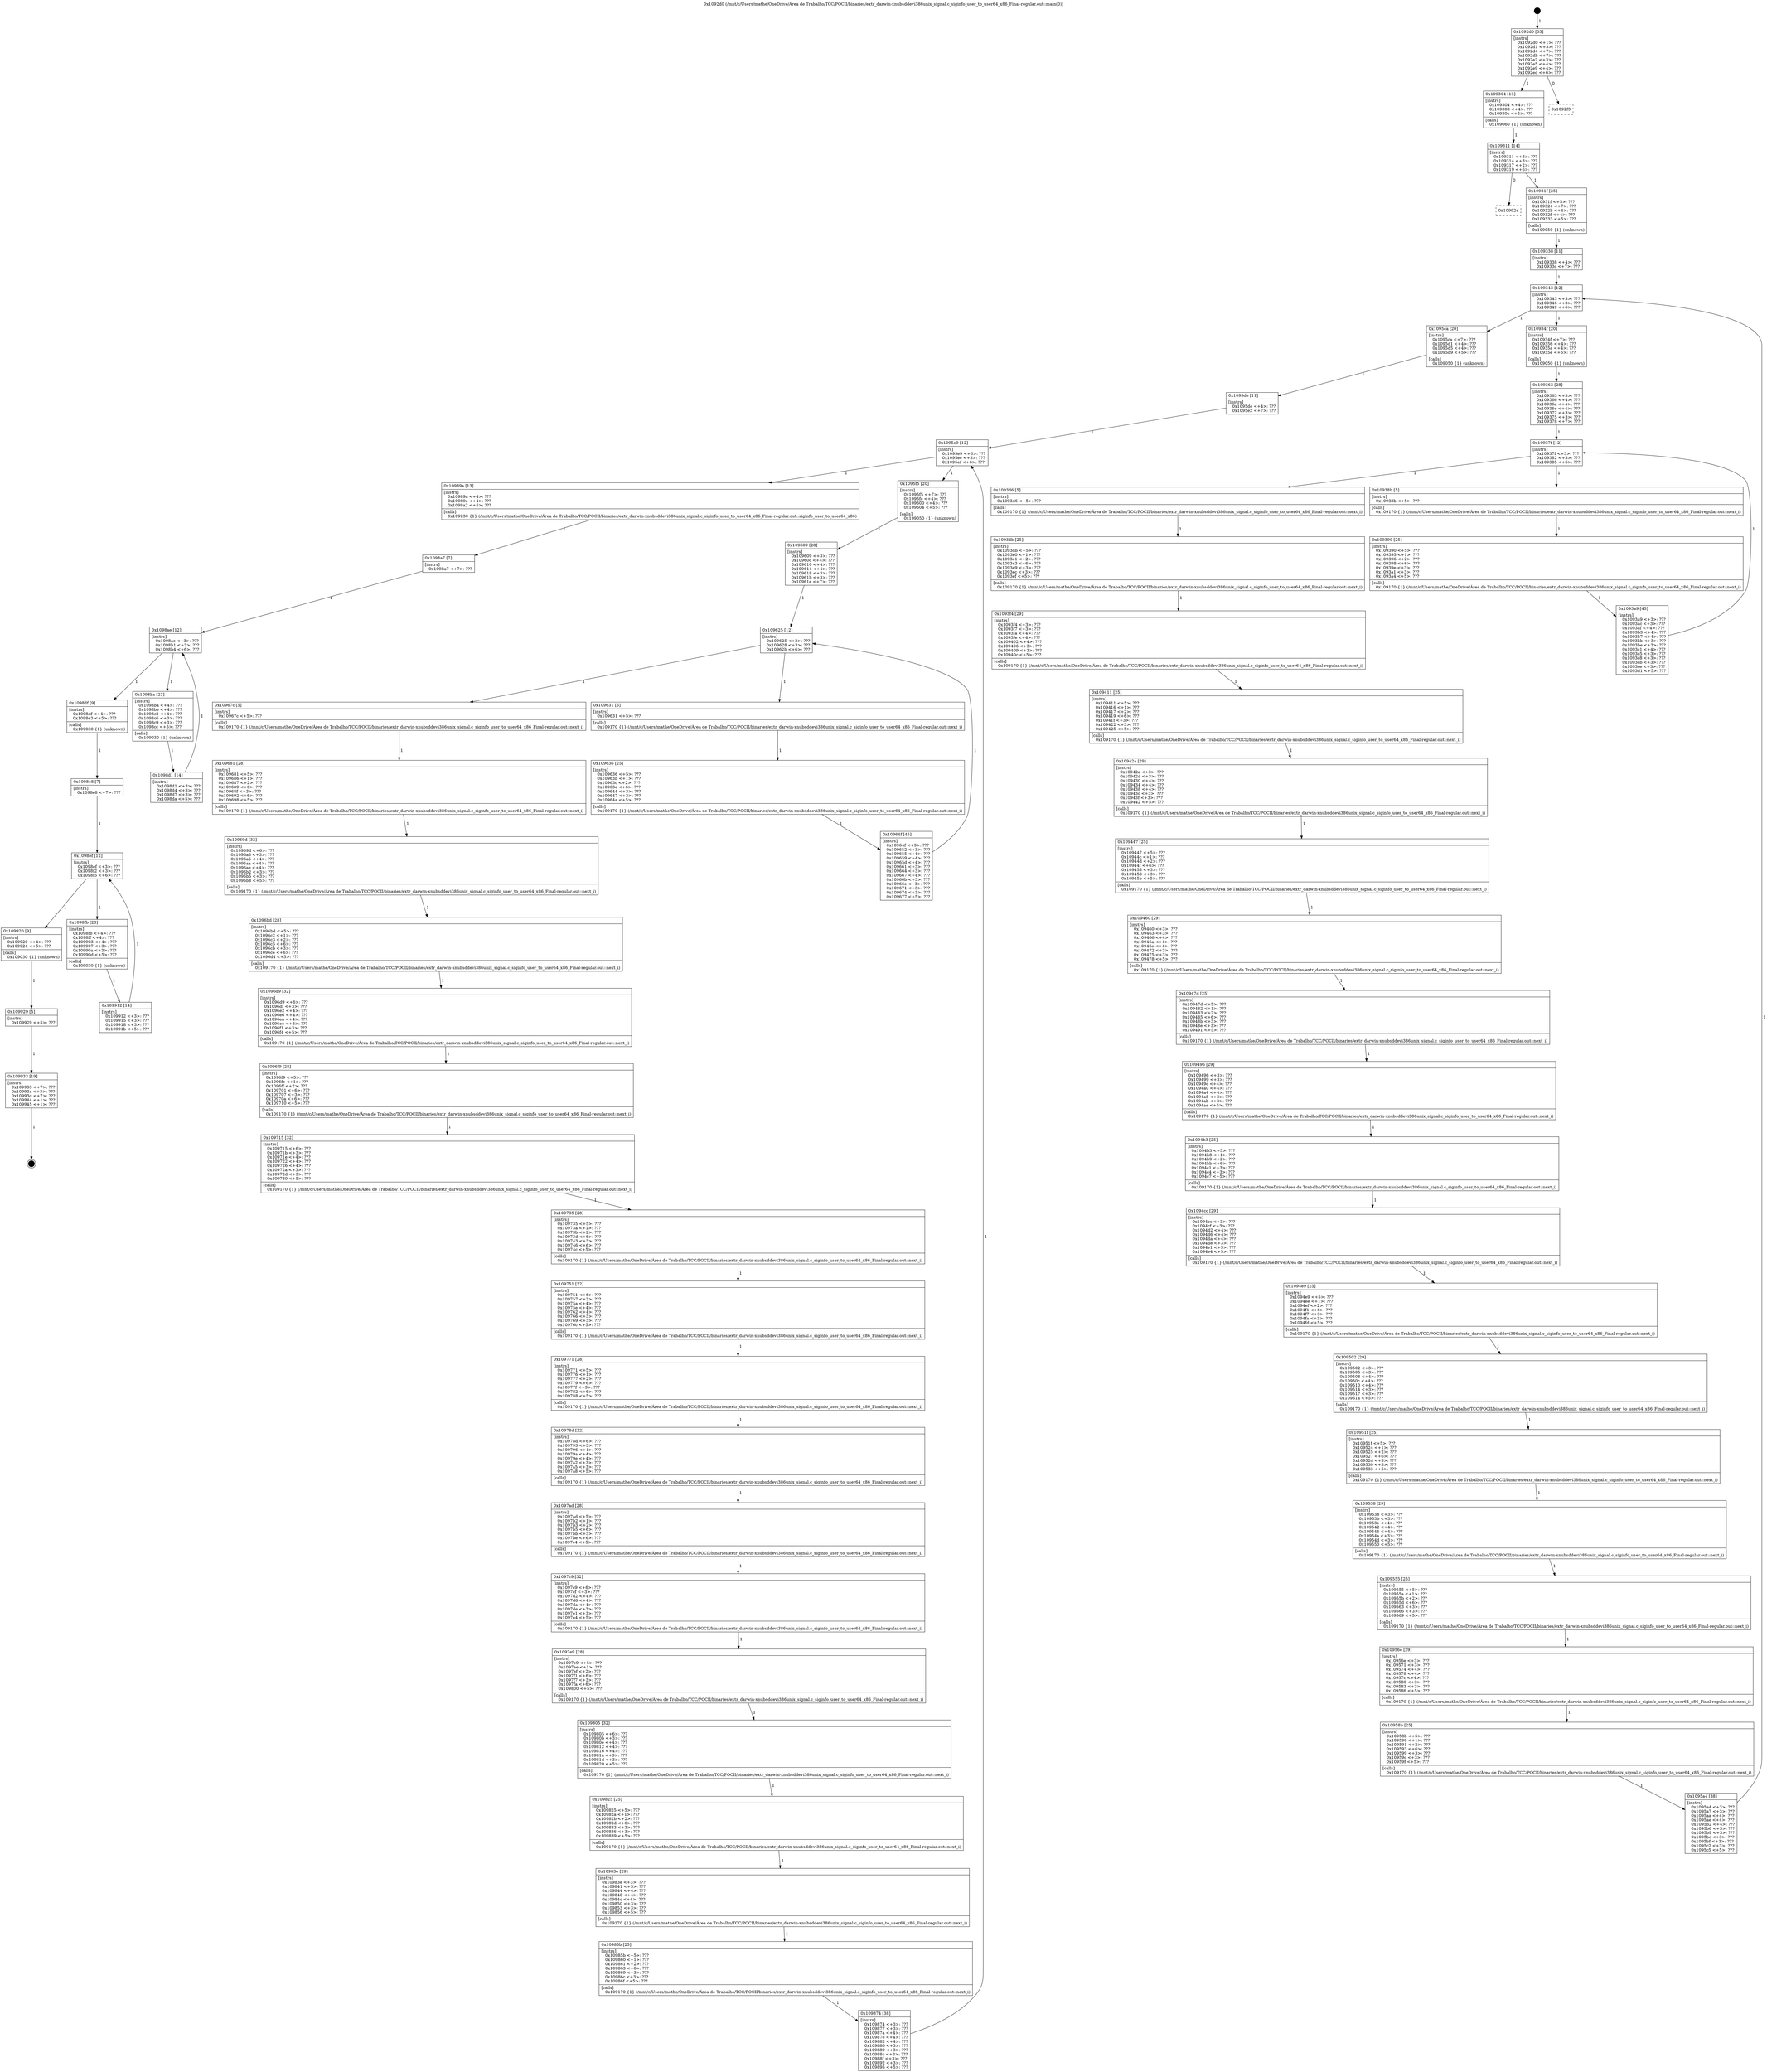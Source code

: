 digraph "0x1092d0" {
  label = "0x1092d0 (/mnt/c/Users/mathe/OneDrive/Área de Trabalho/TCC/POCII/binaries/extr_darwin-xnubsddevi386unix_signal.c_siginfo_user_to_user64_x86_Final-regular.out::main(0))"
  labelloc = "t"
  node[shape=record]

  Entry [label="",width=0.3,height=0.3,shape=circle,fillcolor=black,style=filled]
  "0x1092d0" [label="{
     0x1092d0 [35]\l
     | [instrs]\l
     &nbsp;&nbsp;0x1092d0 \<+1\>: ???\l
     &nbsp;&nbsp;0x1092d1 \<+3\>: ???\l
     &nbsp;&nbsp;0x1092d4 \<+7\>: ???\l
     &nbsp;&nbsp;0x1092db \<+7\>: ???\l
     &nbsp;&nbsp;0x1092e2 \<+3\>: ???\l
     &nbsp;&nbsp;0x1092e5 \<+4\>: ???\l
     &nbsp;&nbsp;0x1092e9 \<+4\>: ???\l
     &nbsp;&nbsp;0x1092ed \<+6\>: ???\l
  }"]
  "0x109304" [label="{
     0x109304 [13]\l
     | [instrs]\l
     &nbsp;&nbsp;0x109304 \<+4\>: ???\l
     &nbsp;&nbsp;0x109308 \<+4\>: ???\l
     &nbsp;&nbsp;0x10930c \<+5\>: ???\l
     | [calls]\l
     &nbsp;&nbsp;0x109060 \{1\} (unknown)\l
  }"]
  "0x1092f3" [label="{
     0x1092f3\l
  }", style=dashed]
  "0x109311" [label="{
     0x109311 [14]\l
     | [instrs]\l
     &nbsp;&nbsp;0x109311 \<+3\>: ???\l
     &nbsp;&nbsp;0x109314 \<+3\>: ???\l
     &nbsp;&nbsp;0x109317 \<+2\>: ???\l
     &nbsp;&nbsp;0x109319 \<+6\>: ???\l
  }"]
  "0x10992e" [label="{
     0x10992e\l
  }", style=dashed]
  "0x10931f" [label="{
     0x10931f [25]\l
     | [instrs]\l
     &nbsp;&nbsp;0x10931f \<+5\>: ???\l
     &nbsp;&nbsp;0x109324 \<+7\>: ???\l
     &nbsp;&nbsp;0x10932b \<+4\>: ???\l
     &nbsp;&nbsp;0x10932f \<+4\>: ???\l
     &nbsp;&nbsp;0x109333 \<+5\>: ???\l
     | [calls]\l
     &nbsp;&nbsp;0x109050 \{1\} (unknown)\l
  }"]
  Exit [label="",width=0.3,height=0.3,shape=circle,fillcolor=black,style=filled,peripheries=2]
  "0x109343" [label="{
     0x109343 [12]\l
     | [instrs]\l
     &nbsp;&nbsp;0x109343 \<+3\>: ???\l
     &nbsp;&nbsp;0x109346 \<+3\>: ???\l
     &nbsp;&nbsp;0x109349 \<+6\>: ???\l
  }"]
  "0x1095ca" [label="{
     0x1095ca [20]\l
     | [instrs]\l
     &nbsp;&nbsp;0x1095ca \<+7\>: ???\l
     &nbsp;&nbsp;0x1095d1 \<+4\>: ???\l
     &nbsp;&nbsp;0x1095d5 \<+4\>: ???\l
     &nbsp;&nbsp;0x1095d9 \<+5\>: ???\l
     | [calls]\l
     &nbsp;&nbsp;0x109050 \{1\} (unknown)\l
  }"]
  "0x10934f" [label="{
     0x10934f [20]\l
     | [instrs]\l
     &nbsp;&nbsp;0x10934f \<+7\>: ???\l
     &nbsp;&nbsp;0x109356 \<+4\>: ???\l
     &nbsp;&nbsp;0x10935a \<+4\>: ???\l
     &nbsp;&nbsp;0x10935e \<+5\>: ???\l
     | [calls]\l
     &nbsp;&nbsp;0x109050 \{1\} (unknown)\l
  }"]
  "0x10937f" [label="{
     0x10937f [12]\l
     | [instrs]\l
     &nbsp;&nbsp;0x10937f \<+3\>: ???\l
     &nbsp;&nbsp;0x109382 \<+3\>: ???\l
     &nbsp;&nbsp;0x109385 \<+6\>: ???\l
  }"]
  "0x1093d6" [label="{
     0x1093d6 [5]\l
     | [instrs]\l
     &nbsp;&nbsp;0x1093d6 \<+5\>: ???\l
     | [calls]\l
     &nbsp;&nbsp;0x109170 \{1\} (/mnt/c/Users/mathe/OneDrive/Área de Trabalho/TCC/POCII/binaries/extr_darwin-xnubsddevi386unix_signal.c_siginfo_user_to_user64_x86_Final-regular.out::next_i)\l
  }"]
  "0x10938b" [label="{
     0x10938b [5]\l
     | [instrs]\l
     &nbsp;&nbsp;0x10938b \<+5\>: ???\l
     | [calls]\l
     &nbsp;&nbsp;0x109170 \{1\} (/mnt/c/Users/mathe/OneDrive/Área de Trabalho/TCC/POCII/binaries/extr_darwin-xnubsddevi386unix_signal.c_siginfo_user_to_user64_x86_Final-regular.out::next_i)\l
  }"]
  "0x109390" [label="{
     0x109390 [25]\l
     | [instrs]\l
     &nbsp;&nbsp;0x109390 \<+5\>: ???\l
     &nbsp;&nbsp;0x109395 \<+1\>: ???\l
     &nbsp;&nbsp;0x109396 \<+2\>: ???\l
     &nbsp;&nbsp;0x109398 \<+6\>: ???\l
     &nbsp;&nbsp;0x10939e \<+3\>: ???\l
     &nbsp;&nbsp;0x1093a1 \<+3\>: ???\l
     &nbsp;&nbsp;0x1093a4 \<+5\>: ???\l
     | [calls]\l
     &nbsp;&nbsp;0x109170 \{1\} (/mnt/c/Users/mathe/OneDrive/Área de Trabalho/TCC/POCII/binaries/extr_darwin-xnubsddevi386unix_signal.c_siginfo_user_to_user64_x86_Final-regular.out::next_i)\l
  }"]
  "0x1093a9" [label="{
     0x1093a9 [45]\l
     | [instrs]\l
     &nbsp;&nbsp;0x1093a9 \<+3\>: ???\l
     &nbsp;&nbsp;0x1093ac \<+3\>: ???\l
     &nbsp;&nbsp;0x1093af \<+4\>: ???\l
     &nbsp;&nbsp;0x1093b3 \<+4\>: ???\l
     &nbsp;&nbsp;0x1093b7 \<+4\>: ???\l
     &nbsp;&nbsp;0x1093bb \<+3\>: ???\l
     &nbsp;&nbsp;0x1093be \<+3\>: ???\l
     &nbsp;&nbsp;0x1093c1 \<+4\>: ???\l
     &nbsp;&nbsp;0x1093c5 \<+3\>: ???\l
     &nbsp;&nbsp;0x1093c8 \<+3\>: ???\l
     &nbsp;&nbsp;0x1093cb \<+3\>: ???\l
     &nbsp;&nbsp;0x1093ce \<+3\>: ???\l
     &nbsp;&nbsp;0x1093d1 \<+5\>: ???\l
  }"]
  "0x109363" [label="{
     0x109363 [28]\l
     | [instrs]\l
     &nbsp;&nbsp;0x109363 \<+3\>: ???\l
     &nbsp;&nbsp;0x109366 \<+4\>: ???\l
     &nbsp;&nbsp;0x10936a \<+4\>: ???\l
     &nbsp;&nbsp;0x10936e \<+4\>: ???\l
     &nbsp;&nbsp;0x109372 \<+3\>: ???\l
     &nbsp;&nbsp;0x109375 \<+3\>: ???\l
     &nbsp;&nbsp;0x109378 \<+7\>: ???\l
  }"]
  "0x1093db" [label="{
     0x1093db [25]\l
     | [instrs]\l
     &nbsp;&nbsp;0x1093db \<+5\>: ???\l
     &nbsp;&nbsp;0x1093e0 \<+1\>: ???\l
     &nbsp;&nbsp;0x1093e1 \<+2\>: ???\l
     &nbsp;&nbsp;0x1093e3 \<+6\>: ???\l
     &nbsp;&nbsp;0x1093e9 \<+3\>: ???\l
     &nbsp;&nbsp;0x1093ec \<+3\>: ???\l
     &nbsp;&nbsp;0x1093ef \<+5\>: ???\l
     | [calls]\l
     &nbsp;&nbsp;0x109170 \{1\} (/mnt/c/Users/mathe/OneDrive/Área de Trabalho/TCC/POCII/binaries/extr_darwin-xnubsddevi386unix_signal.c_siginfo_user_to_user64_x86_Final-regular.out::next_i)\l
  }"]
  "0x1093f4" [label="{
     0x1093f4 [29]\l
     | [instrs]\l
     &nbsp;&nbsp;0x1093f4 \<+3\>: ???\l
     &nbsp;&nbsp;0x1093f7 \<+3\>: ???\l
     &nbsp;&nbsp;0x1093fa \<+4\>: ???\l
     &nbsp;&nbsp;0x1093fe \<+4\>: ???\l
     &nbsp;&nbsp;0x109402 \<+4\>: ???\l
     &nbsp;&nbsp;0x109406 \<+3\>: ???\l
     &nbsp;&nbsp;0x109409 \<+3\>: ???\l
     &nbsp;&nbsp;0x10940c \<+5\>: ???\l
     | [calls]\l
     &nbsp;&nbsp;0x109170 \{1\} (/mnt/c/Users/mathe/OneDrive/Área de Trabalho/TCC/POCII/binaries/extr_darwin-xnubsddevi386unix_signal.c_siginfo_user_to_user64_x86_Final-regular.out::next_i)\l
  }"]
  "0x109411" [label="{
     0x109411 [25]\l
     | [instrs]\l
     &nbsp;&nbsp;0x109411 \<+5\>: ???\l
     &nbsp;&nbsp;0x109416 \<+1\>: ???\l
     &nbsp;&nbsp;0x109417 \<+2\>: ???\l
     &nbsp;&nbsp;0x109419 \<+6\>: ???\l
     &nbsp;&nbsp;0x10941f \<+3\>: ???\l
     &nbsp;&nbsp;0x109422 \<+3\>: ???\l
     &nbsp;&nbsp;0x109425 \<+5\>: ???\l
     | [calls]\l
     &nbsp;&nbsp;0x109170 \{1\} (/mnt/c/Users/mathe/OneDrive/Área de Trabalho/TCC/POCII/binaries/extr_darwin-xnubsddevi386unix_signal.c_siginfo_user_to_user64_x86_Final-regular.out::next_i)\l
  }"]
  "0x10942a" [label="{
     0x10942a [29]\l
     | [instrs]\l
     &nbsp;&nbsp;0x10942a \<+3\>: ???\l
     &nbsp;&nbsp;0x10942d \<+3\>: ???\l
     &nbsp;&nbsp;0x109430 \<+4\>: ???\l
     &nbsp;&nbsp;0x109434 \<+4\>: ???\l
     &nbsp;&nbsp;0x109438 \<+4\>: ???\l
     &nbsp;&nbsp;0x10943c \<+3\>: ???\l
     &nbsp;&nbsp;0x10943f \<+3\>: ???\l
     &nbsp;&nbsp;0x109442 \<+5\>: ???\l
     | [calls]\l
     &nbsp;&nbsp;0x109170 \{1\} (/mnt/c/Users/mathe/OneDrive/Área de Trabalho/TCC/POCII/binaries/extr_darwin-xnubsddevi386unix_signal.c_siginfo_user_to_user64_x86_Final-regular.out::next_i)\l
  }"]
  "0x109447" [label="{
     0x109447 [25]\l
     | [instrs]\l
     &nbsp;&nbsp;0x109447 \<+5\>: ???\l
     &nbsp;&nbsp;0x10944c \<+1\>: ???\l
     &nbsp;&nbsp;0x10944d \<+2\>: ???\l
     &nbsp;&nbsp;0x10944f \<+6\>: ???\l
     &nbsp;&nbsp;0x109455 \<+3\>: ???\l
     &nbsp;&nbsp;0x109458 \<+3\>: ???\l
     &nbsp;&nbsp;0x10945b \<+5\>: ???\l
     | [calls]\l
     &nbsp;&nbsp;0x109170 \{1\} (/mnt/c/Users/mathe/OneDrive/Área de Trabalho/TCC/POCII/binaries/extr_darwin-xnubsddevi386unix_signal.c_siginfo_user_to_user64_x86_Final-regular.out::next_i)\l
  }"]
  "0x109460" [label="{
     0x109460 [29]\l
     | [instrs]\l
     &nbsp;&nbsp;0x109460 \<+3\>: ???\l
     &nbsp;&nbsp;0x109463 \<+3\>: ???\l
     &nbsp;&nbsp;0x109466 \<+4\>: ???\l
     &nbsp;&nbsp;0x10946a \<+4\>: ???\l
     &nbsp;&nbsp;0x10946e \<+4\>: ???\l
     &nbsp;&nbsp;0x109472 \<+3\>: ???\l
     &nbsp;&nbsp;0x109475 \<+3\>: ???\l
     &nbsp;&nbsp;0x109478 \<+5\>: ???\l
     | [calls]\l
     &nbsp;&nbsp;0x109170 \{1\} (/mnt/c/Users/mathe/OneDrive/Área de Trabalho/TCC/POCII/binaries/extr_darwin-xnubsddevi386unix_signal.c_siginfo_user_to_user64_x86_Final-regular.out::next_i)\l
  }"]
  "0x10947d" [label="{
     0x10947d [25]\l
     | [instrs]\l
     &nbsp;&nbsp;0x10947d \<+5\>: ???\l
     &nbsp;&nbsp;0x109482 \<+1\>: ???\l
     &nbsp;&nbsp;0x109483 \<+2\>: ???\l
     &nbsp;&nbsp;0x109485 \<+6\>: ???\l
     &nbsp;&nbsp;0x10948b \<+3\>: ???\l
     &nbsp;&nbsp;0x10948e \<+3\>: ???\l
     &nbsp;&nbsp;0x109491 \<+5\>: ???\l
     | [calls]\l
     &nbsp;&nbsp;0x109170 \{1\} (/mnt/c/Users/mathe/OneDrive/Área de Trabalho/TCC/POCII/binaries/extr_darwin-xnubsddevi386unix_signal.c_siginfo_user_to_user64_x86_Final-regular.out::next_i)\l
  }"]
  "0x109496" [label="{
     0x109496 [29]\l
     | [instrs]\l
     &nbsp;&nbsp;0x109496 \<+3\>: ???\l
     &nbsp;&nbsp;0x109499 \<+3\>: ???\l
     &nbsp;&nbsp;0x10949c \<+4\>: ???\l
     &nbsp;&nbsp;0x1094a0 \<+4\>: ???\l
     &nbsp;&nbsp;0x1094a4 \<+4\>: ???\l
     &nbsp;&nbsp;0x1094a8 \<+3\>: ???\l
     &nbsp;&nbsp;0x1094ab \<+3\>: ???\l
     &nbsp;&nbsp;0x1094ae \<+5\>: ???\l
     | [calls]\l
     &nbsp;&nbsp;0x109170 \{1\} (/mnt/c/Users/mathe/OneDrive/Área de Trabalho/TCC/POCII/binaries/extr_darwin-xnubsddevi386unix_signal.c_siginfo_user_to_user64_x86_Final-regular.out::next_i)\l
  }"]
  "0x1094b3" [label="{
     0x1094b3 [25]\l
     | [instrs]\l
     &nbsp;&nbsp;0x1094b3 \<+5\>: ???\l
     &nbsp;&nbsp;0x1094b8 \<+1\>: ???\l
     &nbsp;&nbsp;0x1094b9 \<+2\>: ???\l
     &nbsp;&nbsp;0x1094bb \<+6\>: ???\l
     &nbsp;&nbsp;0x1094c1 \<+3\>: ???\l
     &nbsp;&nbsp;0x1094c4 \<+3\>: ???\l
     &nbsp;&nbsp;0x1094c7 \<+5\>: ???\l
     | [calls]\l
     &nbsp;&nbsp;0x109170 \{1\} (/mnt/c/Users/mathe/OneDrive/Área de Trabalho/TCC/POCII/binaries/extr_darwin-xnubsddevi386unix_signal.c_siginfo_user_to_user64_x86_Final-regular.out::next_i)\l
  }"]
  "0x1094cc" [label="{
     0x1094cc [29]\l
     | [instrs]\l
     &nbsp;&nbsp;0x1094cc \<+3\>: ???\l
     &nbsp;&nbsp;0x1094cf \<+3\>: ???\l
     &nbsp;&nbsp;0x1094d2 \<+4\>: ???\l
     &nbsp;&nbsp;0x1094d6 \<+4\>: ???\l
     &nbsp;&nbsp;0x1094da \<+4\>: ???\l
     &nbsp;&nbsp;0x1094de \<+3\>: ???\l
     &nbsp;&nbsp;0x1094e1 \<+3\>: ???\l
     &nbsp;&nbsp;0x1094e4 \<+5\>: ???\l
     | [calls]\l
     &nbsp;&nbsp;0x109170 \{1\} (/mnt/c/Users/mathe/OneDrive/Área de Trabalho/TCC/POCII/binaries/extr_darwin-xnubsddevi386unix_signal.c_siginfo_user_to_user64_x86_Final-regular.out::next_i)\l
  }"]
  "0x1094e9" [label="{
     0x1094e9 [25]\l
     | [instrs]\l
     &nbsp;&nbsp;0x1094e9 \<+5\>: ???\l
     &nbsp;&nbsp;0x1094ee \<+1\>: ???\l
     &nbsp;&nbsp;0x1094ef \<+2\>: ???\l
     &nbsp;&nbsp;0x1094f1 \<+6\>: ???\l
     &nbsp;&nbsp;0x1094f7 \<+3\>: ???\l
     &nbsp;&nbsp;0x1094fa \<+3\>: ???\l
     &nbsp;&nbsp;0x1094fd \<+5\>: ???\l
     | [calls]\l
     &nbsp;&nbsp;0x109170 \{1\} (/mnt/c/Users/mathe/OneDrive/Área de Trabalho/TCC/POCII/binaries/extr_darwin-xnubsddevi386unix_signal.c_siginfo_user_to_user64_x86_Final-regular.out::next_i)\l
  }"]
  "0x109502" [label="{
     0x109502 [29]\l
     | [instrs]\l
     &nbsp;&nbsp;0x109502 \<+3\>: ???\l
     &nbsp;&nbsp;0x109505 \<+3\>: ???\l
     &nbsp;&nbsp;0x109508 \<+4\>: ???\l
     &nbsp;&nbsp;0x10950c \<+4\>: ???\l
     &nbsp;&nbsp;0x109510 \<+4\>: ???\l
     &nbsp;&nbsp;0x109514 \<+3\>: ???\l
     &nbsp;&nbsp;0x109517 \<+3\>: ???\l
     &nbsp;&nbsp;0x10951a \<+5\>: ???\l
     | [calls]\l
     &nbsp;&nbsp;0x109170 \{1\} (/mnt/c/Users/mathe/OneDrive/Área de Trabalho/TCC/POCII/binaries/extr_darwin-xnubsddevi386unix_signal.c_siginfo_user_to_user64_x86_Final-regular.out::next_i)\l
  }"]
  "0x10951f" [label="{
     0x10951f [25]\l
     | [instrs]\l
     &nbsp;&nbsp;0x10951f \<+5\>: ???\l
     &nbsp;&nbsp;0x109524 \<+1\>: ???\l
     &nbsp;&nbsp;0x109525 \<+2\>: ???\l
     &nbsp;&nbsp;0x109527 \<+6\>: ???\l
     &nbsp;&nbsp;0x10952d \<+3\>: ???\l
     &nbsp;&nbsp;0x109530 \<+3\>: ???\l
     &nbsp;&nbsp;0x109533 \<+5\>: ???\l
     | [calls]\l
     &nbsp;&nbsp;0x109170 \{1\} (/mnt/c/Users/mathe/OneDrive/Área de Trabalho/TCC/POCII/binaries/extr_darwin-xnubsddevi386unix_signal.c_siginfo_user_to_user64_x86_Final-regular.out::next_i)\l
  }"]
  "0x109538" [label="{
     0x109538 [29]\l
     | [instrs]\l
     &nbsp;&nbsp;0x109538 \<+3\>: ???\l
     &nbsp;&nbsp;0x10953b \<+3\>: ???\l
     &nbsp;&nbsp;0x10953e \<+4\>: ???\l
     &nbsp;&nbsp;0x109542 \<+4\>: ???\l
     &nbsp;&nbsp;0x109546 \<+4\>: ???\l
     &nbsp;&nbsp;0x10954a \<+3\>: ???\l
     &nbsp;&nbsp;0x10954d \<+3\>: ???\l
     &nbsp;&nbsp;0x109550 \<+5\>: ???\l
     | [calls]\l
     &nbsp;&nbsp;0x109170 \{1\} (/mnt/c/Users/mathe/OneDrive/Área de Trabalho/TCC/POCII/binaries/extr_darwin-xnubsddevi386unix_signal.c_siginfo_user_to_user64_x86_Final-regular.out::next_i)\l
  }"]
  "0x109555" [label="{
     0x109555 [25]\l
     | [instrs]\l
     &nbsp;&nbsp;0x109555 \<+5\>: ???\l
     &nbsp;&nbsp;0x10955a \<+1\>: ???\l
     &nbsp;&nbsp;0x10955b \<+2\>: ???\l
     &nbsp;&nbsp;0x10955d \<+6\>: ???\l
     &nbsp;&nbsp;0x109563 \<+3\>: ???\l
     &nbsp;&nbsp;0x109566 \<+3\>: ???\l
     &nbsp;&nbsp;0x109569 \<+5\>: ???\l
     | [calls]\l
     &nbsp;&nbsp;0x109170 \{1\} (/mnt/c/Users/mathe/OneDrive/Área de Trabalho/TCC/POCII/binaries/extr_darwin-xnubsddevi386unix_signal.c_siginfo_user_to_user64_x86_Final-regular.out::next_i)\l
  }"]
  "0x10956e" [label="{
     0x10956e [29]\l
     | [instrs]\l
     &nbsp;&nbsp;0x10956e \<+3\>: ???\l
     &nbsp;&nbsp;0x109571 \<+3\>: ???\l
     &nbsp;&nbsp;0x109574 \<+4\>: ???\l
     &nbsp;&nbsp;0x109578 \<+4\>: ???\l
     &nbsp;&nbsp;0x10957c \<+4\>: ???\l
     &nbsp;&nbsp;0x109580 \<+3\>: ???\l
     &nbsp;&nbsp;0x109583 \<+3\>: ???\l
     &nbsp;&nbsp;0x109586 \<+5\>: ???\l
     | [calls]\l
     &nbsp;&nbsp;0x109170 \{1\} (/mnt/c/Users/mathe/OneDrive/Área de Trabalho/TCC/POCII/binaries/extr_darwin-xnubsddevi386unix_signal.c_siginfo_user_to_user64_x86_Final-regular.out::next_i)\l
  }"]
  "0x10958b" [label="{
     0x10958b [25]\l
     | [instrs]\l
     &nbsp;&nbsp;0x10958b \<+5\>: ???\l
     &nbsp;&nbsp;0x109590 \<+1\>: ???\l
     &nbsp;&nbsp;0x109591 \<+2\>: ???\l
     &nbsp;&nbsp;0x109593 \<+6\>: ???\l
     &nbsp;&nbsp;0x109599 \<+3\>: ???\l
     &nbsp;&nbsp;0x10959c \<+3\>: ???\l
     &nbsp;&nbsp;0x10959f \<+5\>: ???\l
     | [calls]\l
     &nbsp;&nbsp;0x109170 \{1\} (/mnt/c/Users/mathe/OneDrive/Área de Trabalho/TCC/POCII/binaries/extr_darwin-xnubsddevi386unix_signal.c_siginfo_user_to_user64_x86_Final-regular.out::next_i)\l
  }"]
  "0x1095a4" [label="{
     0x1095a4 [38]\l
     | [instrs]\l
     &nbsp;&nbsp;0x1095a4 \<+3\>: ???\l
     &nbsp;&nbsp;0x1095a7 \<+3\>: ???\l
     &nbsp;&nbsp;0x1095aa \<+4\>: ???\l
     &nbsp;&nbsp;0x1095ae \<+4\>: ???\l
     &nbsp;&nbsp;0x1095b2 \<+4\>: ???\l
     &nbsp;&nbsp;0x1095b6 \<+3\>: ???\l
     &nbsp;&nbsp;0x1095b9 \<+3\>: ???\l
     &nbsp;&nbsp;0x1095bc \<+3\>: ???\l
     &nbsp;&nbsp;0x1095bf \<+3\>: ???\l
     &nbsp;&nbsp;0x1095c2 \<+3\>: ???\l
     &nbsp;&nbsp;0x1095c5 \<+5\>: ???\l
  }"]
  "0x109338" [label="{
     0x109338 [11]\l
     | [instrs]\l
     &nbsp;&nbsp;0x109338 \<+4\>: ???\l
     &nbsp;&nbsp;0x10933c \<+7\>: ???\l
  }"]
  "0x1095e9" [label="{
     0x1095e9 [12]\l
     | [instrs]\l
     &nbsp;&nbsp;0x1095e9 \<+3\>: ???\l
     &nbsp;&nbsp;0x1095ec \<+3\>: ???\l
     &nbsp;&nbsp;0x1095ef \<+6\>: ???\l
  }"]
  "0x10989a" [label="{
     0x10989a [13]\l
     | [instrs]\l
     &nbsp;&nbsp;0x10989a \<+4\>: ???\l
     &nbsp;&nbsp;0x10989e \<+4\>: ???\l
     &nbsp;&nbsp;0x1098a2 \<+5\>: ???\l
     | [calls]\l
     &nbsp;&nbsp;0x109230 \{1\} (/mnt/c/Users/mathe/OneDrive/Área de Trabalho/TCC/POCII/binaries/extr_darwin-xnubsddevi386unix_signal.c_siginfo_user_to_user64_x86_Final-regular.out::siginfo_user_to_user64_x86)\l
  }"]
  "0x1095f5" [label="{
     0x1095f5 [20]\l
     | [instrs]\l
     &nbsp;&nbsp;0x1095f5 \<+7\>: ???\l
     &nbsp;&nbsp;0x1095fc \<+4\>: ???\l
     &nbsp;&nbsp;0x109600 \<+4\>: ???\l
     &nbsp;&nbsp;0x109604 \<+5\>: ???\l
     | [calls]\l
     &nbsp;&nbsp;0x109050 \{1\} (unknown)\l
  }"]
  "0x109625" [label="{
     0x109625 [12]\l
     | [instrs]\l
     &nbsp;&nbsp;0x109625 \<+3\>: ???\l
     &nbsp;&nbsp;0x109628 \<+3\>: ???\l
     &nbsp;&nbsp;0x10962b \<+6\>: ???\l
  }"]
  "0x10967c" [label="{
     0x10967c [5]\l
     | [instrs]\l
     &nbsp;&nbsp;0x10967c \<+5\>: ???\l
     | [calls]\l
     &nbsp;&nbsp;0x109170 \{1\} (/mnt/c/Users/mathe/OneDrive/Área de Trabalho/TCC/POCII/binaries/extr_darwin-xnubsddevi386unix_signal.c_siginfo_user_to_user64_x86_Final-regular.out::next_i)\l
  }"]
  "0x109631" [label="{
     0x109631 [5]\l
     | [instrs]\l
     &nbsp;&nbsp;0x109631 \<+5\>: ???\l
     | [calls]\l
     &nbsp;&nbsp;0x109170 \{1\} (/mnt/c/Users/mathe/OneDrive/Área de Trabalho/TCC/POCII/binaries/extr_darwin-xnubsddevi386unix_signal.c_siginfo_user_to_user64_x86_Final-regular.out::next_i)\l
  }"]
  "0x109636" [label="{
     0x109636 [25]\l
     | [instrs]\l
     &nbsp;&nbsp;0x109636 \<+5\>: ???\l
     &nbsp;&nbsp;0x10963b \<+1\>: ???\l
     &nbsp;&nbsp;0x10963c \<+2\>: ???\l
     &nbsp;&nbsp;0x10963e \<+6\>: ???\l
     &nbsp;&nbsp;0x109644 \<+3\>: ???\l
     &nbsp;&nbsp;0x109647 \<+3\>: ???\l
     &nbsp;&nbsp;0x10964a \<+5\>: ???\l
     | [calls]\l
     &nbsp;&nbsp;0x109170 \{1\} (/mnt/c/Users/mathe/OneDrive/Área de Trabalho/TCC/POCII/binaries/extr_darwin-xnubsddevi386unix_signal.c_siginfo_user_to_user64_x86_Final-regular.out::next_i)\l
  }"]
  "0x10964f" [label="{
     0x10964f [45]\l
     | [instrs]\l
     &nbsp;&nbsp;0x10964f \<+3\>: ???\l
     &nbsp;&nbsp;0x109652 \<+3\>: ???\l
     &nbsp;&nbsp;0x109655 \<+4\>: ???\l
     &nbsp;&nbsp;0x109659 \<+4\>: ???\l
     &nbsp;&nbsp;0x10965d \<+4\>: ???\l
     &nbsp;&nbsp;0x109661 \<+3\>: ???\l
     &nbsp;&nbsp;0x109664 \<+3\>: ???\l
     &nbsp;&nbsp;0x109667 \<+4\>: ???\l
     &nbsp;&nbsp;0x10966b \<+3\>: ???\l
     &nbsp;&nbsp;0x10966e \<+3\>: ???\l
     &nbsp;&nbsp;0x109671 \<+3\>: ???\l
     &nbsp;&nbsp;0x109674 \<+3\>: ???\l
     &nbsp;&nbsp;0x109677 \<+5\>: ???\l
  }"]
  "0x109609" [label="{
     0x109609 [28]\l
     | [instrs]\l
     &nbsp;&nbsp;0x109609 \<+3\>: ???\l
     &nbsp;&nbsp;0x10960c \<+4\>: ???\l
     &nbsp;&nbsp;0x109610 \<+4\>: ???\l
     &nbsp;&nbsp;0x109614 \<+4\>: ???\l
     &nbsp;&nbsp;0x109618 \<+3\>: ???\l
     &nbsp;&nbsp;0x10961b \<+3\>: ???\l
     &nbsp;&nbsp;0x10961e \<+7\>: ???\l
  }"]
  "0x109681" [label="{
     0x109681 [28]\l
     | [instrs]\l
     &nbsp;&nbsp;0x109681 \<+5\>: ???\l
     &nbsp;&nbsp;0x109686 \<+1\>: ???\l
     &nbsp;&nbsp;0x109687 \<+2\>: ???\l
     &nbsp;&nbsp;0x109689 \<+6\>: ???\l
     &nbsp;&nbsp;0x10968f \<+3\>: ???\l
     &nbsp;&nbsp;0x109692 \<+6\>: ???\l
     &nbsp;&nbsp;0x109698 \<+5\>: ???\l
     | [calls]\l
     &nbsp;&nbsp;0x109170 \{1\} (/mnt/c/Users/mathe/OneDrive/Área de Trabalho/TCC/POCII/binaries/extr_darwin-xnubsddevi386unix_signal.c_siginfo_user_to_user64_x86_Final-regular.out::next_i)\l
  }"]
  "0x10969d" [label="{
     0x10969d [32]\l
     | [instrs]\l
     &nbsp;&nbsp;0x10969d \<+6\>: ???\l
     &nbsp;&nbsp;0x1096a3 \<+3\>: ???\l
     &nbsp;&nbsp;0x1096a6 \<+4\>: ???\l
     &nbsp;&nbsp;0x1096aa \<+4\>: ???\l
     &nbsp;&nbsp;0x1096ae \<+4\>: ???\l
     &nbsp;&nbsp;0x1096b2 \<+3\>: ???\l
     &nbsp;&nbsp;0x1096b5 \<+3\>: ???\l
     &nbsp;&nbsp;0x1096b8 \<+5\>: ???\l
     | [calls]\l
     &nbsp;&nbsp;0x109170 \{1\} (/mnt/c/Users/mathe/OneDrive/Área de Trabalho/TCC/POCII/binaries/extr_darwin-xnubsddevi386unix_signal.c_siginfo_user_to_user64_x86_Final-regular.out::next_i)\l
  }"]
  "0x1096bd" [label="{
     0x1096bd [28]\l
     | [instrs]\l
     &nbsp;&nbsp;0x1096bd \<+5\>: ???\l
     &nbsp;&nbsp;0x1096c2 \<+1\>: ???\l
     &nbsp;&nbsp;0x1096c3 \<+2\>: ???\l
     &nbsp;&nbsp;0x1096c5 \<+6\>: ???\l
     &nbsp;&nbsp;0x1096cb \<+3\>: ???\l
     &nbsp;&nbsp;0x1096ce \<+6\>: ???\l
     &nbsp;&nbsp;0x1096d4 \<+5\>: ???\l
     | [calls]\l
     &nbsp;&nbsp;0x109170 \{1\} (/mnt/c/Users/mathe/OneDrive/Área de Trabalho/TCC/POCII/binaries/extr_darwin-xnubsddevi386unix_signal.c_siginfo_user_to_user64_x86_Final-regular.out::next_i)\l
  }"]
  "0x1096d9" [label="{
     0x1096d9 [32]\l
     | [instrs]\l
     &nbsp;&nbsp;0x1096d9 \<+6\>: ???\l
     &nbsp;&nbsp;0x1096df \<+3\>: ???\l
     &nbsp;&nbsp;0x1096e2 \<+4\>: ???\l
     &nbsp;&nbsp;0x1096e6 \<+4\>: ???\l
     &nbsp;&nbsp;0x1096ea \<+4\>: ???\l
     &nbsp;&nbsp;0x1096ee \<+3\>: ???\l
     &nbsp;&nbsp;0x1096f1 \<+3\>: ???\l
     &nbsp;&nbsp;0x1096f4 \<+5\>: ???\l
     | [calls]\l
     &nbsp;&nbsp;0x109170 \{1\} (/mnt/c/Users/mathe/OneDrive/Área de Trabalho/TCC/POCII/binaries/extr_darwin-xnubsddevi386unix_signal.c_siginfo_user_to_user64_x86_Final-regular.out::next_i)\l
  }"]
  "0x1096f9" [label="{
     0x1096f9 [28]\l
     | [instrs]\l
     &nbsp;&nbsp;0x1096f9 \<+5\>: ???\l
     &nbsp;&nbsp;0x1096fe \<+1\>: ???\l
     &nbsp;&nbsp;0x1096ff \<+2\>: ???\l
     &nbsp;&nbsp;0x109701 \<+6\>: ???\l
     &nbsp;&nbsp;0x109707 \<+3\>: ???\l
     &nbsp;&nbsp;0x10970a \<+6\>: ???\l
     &nbsp;&nbsp;0x109710 \<+5\>: ???\l
     | [calls]\l
     &nbsp;&nbsp;0x109170 \{1\} (/mnt/c/Users/mathe/OneDrive/Área de Trabalho/TCC/POCII/binaries/extr_darwin-xnubsddevi386unix_signal.c_siginfo_user_to_user64_x86_Final-regular.out::next_i)\l
  }"]
  "0x109715" [label="{
     0x109715 [32]\l
     | [instrs]\l
     &nbsp;&nbsp;0x109715 \<+6\>: ???\l
     &nbsp;&nbsp;0x10971b \<+3\>: ???\l
     &nbsp;&nbsp;0x10971e \<+4\>: ???\l
     &nbsp;&nbsp;0x109722 \<+4\>: ???\l
     &nbsp;&nbsp;0x109726 \<+4\>: ???\l
     &nbsp;&nbsp;0x10972a \<+3\>: ???\l
     &nbsp;&nbsp;0x10972d \<+3\>: ???\l
     &nbsp;&nbsp;0x109730 \<+5\>: ???\l
     | [calls]\l
     &nbsp;&nbsp;0x109170 \{1\} (/mnt/c/Users/mathe/OneDrive/Área de Trabalho/TCC/POCII/binaries/extr_darwin-xnubsddevi386unix_signal.c_siginfo_user_to_user64_x86_Final-regular.out::next_i)\l
  }"]
  "0x109735" [label="{
     0x109735 [28]\l
     | [instrs]\l
     &nbsp;&nbsp;0x109735 \<+5\>: ???\l
     &nbsp;&nbsp;0x10973a \<+1\>: ???\l
     &nbsp;&nbsp;0x10973b \<+2\>: ???\l
     &nbsp;&nbsp;0x10973d \<+6\>: ???\l
     &nbsp;&nbsp;0x109743 \<+3\>: ???\l
     &nbsp;&nbsp;0x109746 \<+6\>: ???\l
     &nbsp;&nbsp;0x10974c \<+5\>: ???\l
     | [calls]\l
     &nbsp;&nbsp;0x109170 \{1\} (/mnt/c/Users/mathe/OneDrive/Área de Trabalho/TCC/POCII/binaries/extr_darwin-xnubsddevi386unix_signal.c_siginfo_user_to_user64_x86_Final-regular.out::next_i)\l
  }"]
  "0x109751" [label="{
     0x109751 [32]\l
     | [instrs]\l
     &nbsp;&nbsp;0x109751 \<+6\>: ???\l
     &nbsp;&nbsp;0x109757 \<+3\>: ???\l
     &nbsp;&nbsp;0x10975a \<+4\>: ???\l
     &nbsp;&nbsp;0x10975e \<+4\>: ???\l
     &nbsp;&nbsp;0x109762 \<+4\>: ???\l
     &nbsp;&nbsp;0x109766 \<+3\>: ???\l
     &nbsp;&nbsp;0x109769 \<+3\>: ???\l
     &nbsp;&nbsp;0x10976c \<+5\>: ???\l
     | [calls]\l
     &nbsp;&nbsp;0x109170 \{1\} (/mnt/c/Users/mathe/OneDrive/Área de Trabalho/TCC/POCII/binaries/extr_darwin-xnubsddevi386unix_signal.c_siginfo_user_to_user64_x86_Final-regular.out::next_i)\l
  }"]
  "0x109771" [label="{
     0x109771 [28]\l
     | [instrs]\l
     &nbsp;&nbsp;0x109771 \<+5\>: ???\l
     &nbsp;&nbsp;0x109776 \<+1\>: ???\l
     &nbsp;&nbsp;0x109777 \<+2\>: ???\l
     &nbsp;&nbsp;0x109779 \<+6\>: ???\l
     &nbsp;&nbsp;0x10977f \<+3\>: ???\l
     &nbsp;&nbsp;0x109782 \<+6\>: ???\l
     &nbsp;&nbsp;0x109788 \<+5\>: ???\l
     | [calls]\l
     &nbsp;&nbsp;0x109170 \{1\} (/mnt/c/Users/mathe/OneDrive/Área de Trabalho/TCC/POCII/binaries/extr_darwin-xnubsddevi386unix_signal.c_siginfo_user_to_user64_x86_Final-regular.out::next_i)\l
  }"]
  "0x10978d" [label="{
     0x10978d [32]\l
     | [instrs]\l
     &nbsp;&nbsp;0x10978d \<+6\>: ???\l
     &nbsp;&nbsp;0x109793 \<+3\>: ???\l
     &nbsp;&nbsp;0x109796 \<+4\>: ???\l
     &nbsp;&nbsp;0x10979a \<+4\>: ???\l
     &nbsp;&nbsp;0x10979e \<+4\>: ???\l
     &nbsp;&nbsp;0x1097a2 \<+3\>: ???\l
     &nbsp;&nbsp;0x1097a5 \<+3\>: ???\l
     &nbsp;&nbsp;0x1097a8 \<+5\>: ???\l
     | [calls]\l
     &nbsp;&nbsp;0x109170 \{1\} (/mnt/c/Users/mathe/OneDrive/Área de Trabalho/TCC/POCII/binaries/extr_darwin-xnubsddevi386unix_signal.c_siginfo_user_to_user64_x86_Final-regular.out::next_i)\l
  }"]
  "0x1097ad" [label="{
     0x1097ad [28]\l
     | [instrs]\l
     &nbsp;&nbsp;0x1097ad \<+5\>: ???\l
     &nbsp;&nbsp;0x1097b2 \<+1\>: ???\l
     &nbsp;&nbsp;0x1097b3 \<+2\>: ???\l
     &nbsp;&nbsp;0x1097b5 \<+6\>: ???\l
     &nbsp;&nbsp;0x1097bb \<+3\>: ???\l
     &nbsp;&nbsp;0x1097be \<+6\>: ???\l
     &nbsp;&nbsp;0x1097c4 \<+5\>: ???\l
     | [calls]\l
     &nbsp;&nbsp;0x109170 \{1\} (/mnt/c/Users/mathe/OneDrive/Área de Trabalho/TCC/POCII/binaries/extr_darwin-xnubsddevi386unix_signal.c_siginfo_user_to_user64_x86_Final-regular.out::next_i)\l
  }"]
  "0x1097c9" [label="{
     0x1097c9 [32]\l
     | [instrs]\l
     &nbsp;&nbsp;0x1097c9 \<+6\>: ???\l
     &nbsp;&nbsp;0x1097cf \<+3\>: ???\l
     &nbsp;&nbsp;0x1097d2 \<+4\>: ???\l
     &nbsp;&nbsp;0x1097d6 \<+4\>: ???\l
     &nbsp;&nbsp;0x1097da \<+4\>: ???\l
     &nbsp;&nbsp;0x1097de \<+3\>: ???\l
     &nbsp;&nbsp;0x1097e1 \<+3\>: ???\l
     &nbsp;&nbsp;0x1097e4 \<+5\>: ???\l
     | [calls]\l
     &nbsp;&nbsp;0x109170 \{1\} (/mnt/c/Users/mathe/OneDrive/Área de Trabalho/TCC/POCII/binaries/extr_darwin-xnubsddevi386unix_signal.c_siginfo_user_to_user64_x86_Final-regular.out::next_i)\l
  }"]
  "0x1097e9" [label="{
     0x1097e9 [28]\l
     | [instrs]\l
     &nbsp;&nbsp;0x1097e9 \<+5\>: ???\l
     &nbsp;&nbsp;0x1097ee \<+1\>: ???\l
     &nbsp;&nbsp;0x1097ef \<+2\>: ???\l
     &nbsp;&nbsp;0x1097f1 \<+6\>: ???\l
     &nbsp;&nbsp;0x1097f7 \<+3\>: ???\l
     &nbsp;&nbsp;0x1097fa \<+6\>: ???\l
     &nbsp;&nbsp;0x109800 \<+5\>: ???\l
     | [calls]\l
     &nbsp;&nbsp;0x109170 \{1\} (/mnt/c/Users/mathe/OneDrive/Área de Trabalho/TCC/POCII/binaries/extr_darwin-xnubsddevi386unix_signal.c_siginfo_user_to_user64_x86_Final-regular.out::next_i)\l
  }"]
  "0x109805" [label="{
     0x109805 [32]\l
     | [instrs]\l
     &nbsp;&nbsp;0x109805 \<+6\>: ???\l
     &nbsp;&nbsp;0x10980b \<+3\>: ???\l
     &nbsp;&nbsp;0x10980e \<+4\>: ???\l
     &nbsp;&nbsp;0x109812 \<+4\>: ???\l
     &nbsp;&nbsp;0x109816 \<+4\>: ???\l
     &nbsp;&nbsp;0x10981a \<+3\>: ???\l
     &nbsp;&nbsp;0x10981d \<+3\>: ???\l
     &nbsp;&nbsp;0x109820 \<+5\>: ???\l
     | [calls]\l
     &nbsp;&nbsp;0x109170 \{1\} (/mnt/c/Users/mathe/OneDrive/Área de Trabalho/TCC/POCII/binaries/extr_darwin-xnubsddevi386unix_signal.c_siginfo_user_to_user64_x86_Final-regular.out::next_i)\l
  }"]
  "0x109825" [label="{
     0x109825 [25]\l
     | [instrs]\l
     &nbsp;&nbsp;0x109825 \<+5\>: ???\l
     &nbsp;&nbsp;0x10982a \<+1\>: ???\l
     &nbsp;&nbsp;0x10982b \<+2\>: ???\l
     &nbsp;&nbsp;0x10982d \<+6\>: ???\l
     &nbsp;&nbsp;0x109833 \<+3\>: ???\l
     &nbsp;&nbsp;0x109836 \<+3\>: ???\l
     &nbsp;&nbsp;0x109839 \<+5\>: ???\l
     | [calls]\l
     &nbsp;&nbsp;0x109170 \{1\} (/mnt/c/Users/mathe/OneDrive/Área de Trabalho/TCC/POCII/binaries/extr_darwin-xnubsddevi386unix_signal.c_siginfo_user_to_user64_x86_Final-regular.out::next_i)\l
  }"]
  "0x10983e" [label="{
     0x10983e [29]\l
     | [instrs]\l
     &nbsp;&nbsp;0x10983e \<+3\>: ???\l
     &nbsp;&nbsp;0x109841 \<+3\>: ???\l
     &nbsp;&nbsp;0x109844 \<+4\>: ???\l
     &nbsp;&nbsp;0x109848 \<+4\>: ???\l
     &nbsp;&nbsp;0x10984c \<+4\>: ???\l
     &nbsp;&nbsp;0x109850 \<+3\>: ???\l
     &nbsp;&nbsp;0x109853 \<+3\>: ???\l
     &nbsp;&nbsp;0x109856 \<+5\>: ???\l
     | [calls]\l
     &nbsp;&nbsp;0x109170 \{1\} (/mnt/c/Users/mathe/OneDrive/Área de Trabalho/TCC/POCII/binaries/extr_darwin-xnubsddevi386unix_signal.c_siginfo_user_to_user64_x86_Final-regular.out::next_i)\l
  }"]
  "0x10985b" [label="{
     0x10985b [25]\l
     | [instrs]\l
     &nbsp;&nbsp;0x10985b \<+5\>: ???\l
     &nbsp;&nbsp;0x109860 \<+1\>: ???\l
     &nbsp;&nbsp;0x109861 \<+2\>: ???\l
     &nbsp;&nbsp;0x109863 \<+6\>: ???\l
     &nbsp;&nbsp;0x109869 \<+3\>: ???\l
     &nbsp;&nbsp;0x10986c \<+3\>: ???\l
     &nbsp;&nbsp;0x10986f \<+5\>: ???\l
     | [calls]\l
     &nbsp;&nbsp;0x109170 \{1\} (/mnt/c/Users/mathe/OneDrive/Área de Trabalho/TCC/POCII/binaries/extr_darwin-xnubsddevi386unix_signal.c_siginfo_user_to_user64_x86_Final-regular.out::next_i)\l
  }"]
  "0x109874" [label="{
     0x109874 [38]\l
     | [instrs]\l
     &nbsp;&nbsp;0x109874 \<+3\>: ???\l
     &nbsp;&nbsp;0x109877 \<+3\>: ???\l
     &nbsp;&nbsp;0x10987a \<+4\>: ???\l
     &nbsp;&nbsp;0x10987e \<+4\>: ???\l
     &nbsp;&nbsp;0x109882 \<+4\>: ???\l
     &nbsp;&nbsp;0x109886 \<+3\>: ???\l
     &nbsp;&nbsp;0x109889 \<+3\>: ???\l
     &nbsp;&nbsp;0x10988c \<+3\>: ???\l
     &nbsp;&nbsp;0x10988f \<+3\>: ???\l
     &nbsp;&nbsp;0x109892 \<+3\>: ???\l
     &nbsp;&nbsp;0x109895 \<+5\>: ???\l
  }"]
  "0x1095de" [label="{
     0x1095de [11]\l
     | [instrs]\l
     &nbsp;&nbsp;0x1095de \<+4\>: ???\l
     &nbsp;&nbsp;0x1095e2 \<+7\>: ???\l
  }"]
  "0x1098ae" [label="{
     0x1098ae [12]\l
     | [instrs]\l
     &nbsp;&nbsp;0x1098ae \<+3\>: ???\l
     &nbsp;&nbsp;0x1098b1 \<+3\>: ???\l
     &nbsp;&nbsp;0x1098b4 \<+6\>: ???\l
  }"]
  "0x1098df" [label="{
     0x1098df [9]\l
     | [instrs]\l
     &nbsp;&nbsp;0x1098df \<+4\>: ???\l
     &nbsp;&nbsp;0x1098e3 \<+5\>: ???\l
     | [calls]\l
     &nbsp;&nbsp;0x109030 \{1\} (unknown)\l
  }"]
  "0x1098ba" [label="{
     0x1098ba [23]\l
     | [instrs]\l
     &nbsp;&nbsp;0x1098ba \<+4\>: ???\l
     &nbsp;&nbsp;0x1098be \<+4\>: ???\l
     &nbsp;&nbsp;0x1098c2 \<+4\>: ???\l
     &nbsp;&nbsp;0x1098c6 \<+3\>: ???\l
     &nbsp;&nbsp;0x1098c9 \<+3\>: ???\l
     &nbsp;&nbsp;0x1098cc \<+5\>: ???\l
     | [calls]\l
     &nbsp;&nbsp;0x109030 \{1\} (unknown)\l
  }"]
  "0x1098d1" [label="{
     0x1098d1 [14]\l
     | [instrs]\l
     &nbsp;&nbsp;0x1098d1 \<+3\>: ???\l
     &nbsp;&nbsp;0x1098d4 \<+3\>: ???\l
     &nbsp;&nbsp;0x1098d7 \<+3\>: ???\l
     &nbsp;&nbsp;0x1098da \<+5\>: ???\l
  }"]
  "0x1098a7" [label="{
     0x1098a7 [7]\l
     | [instrs]\l
     &nbsp;&nbsp;0x1098a7 \<+7\>: ???\l
  }"]
  "0x1098ef" [label="{
     0x1098ef [12]\l
     | [instrs]\l
     &nbsp;&nbsp;0x1098ef \<+3\>: ???\l
     &nbsp;&nbsp;0x1098f2 \<+3\>: ???\l
     &nbsp;&nbsp;0x1098f5 \<+6\>: ???\l
  }"]
  "0x109920" [label="{
     0x109920 [9]\l
     | [instrs]\l
     &nbsp;&nbsp;0x109920 \<+4\>: ???\l
     &nbsp;&nbsp;0x109924 \<+5\>: ???\l
     | [calls]\l
     &nbsp;&nbsp;0x109030 \{1\} (unknown)\l
  }"]
  "0x1098fb" [label="{
     0x1098fb [23]\l
     | [instrs]\l
     &nbsp;&nbsp;0x1098fb \<+4\>: ???\l
     &nbsp;&nbsp;0x1098ff \<+4\>: ???\l
     &nbsp;&nbsp;0x109903 \<+4\>: ???\l
     &nbsp;&nbsp;0x109907 \<+3\>: ???\l
     &nbsp;&nbsp;0x10990a \<+3\>: ???\l
     &nbsp;&nbsp;0x10990d \<+5\>: ???\l
     | [calls]\l
     &nbsp;&nbsp;0x109030 \{1\} (unknown)\l
  }"]
  "0x109912" [label="{
     0x109912 [14]\l
     | [instrs]\l
     &nbsp;&nbsp;0x109912 \<+3\>: ???\l
     &nbsp;&nbsp;0x109915 \<+3\>: ???\l
     &nbsp;&nbsp;0x109918 \<+3\>: ???\l
     &nbsp;&nbsp;0x10991b \<+5\>: ???\l
  }"]
  "0x1098e8" [label="{
     0x1098e8 [7]\l
     | [instrs]\l
     &nbsp;&nbsp;0x1098e8 \<+7\>: ???\l
  }"]
  "0x109929" [label="{
     0x109929 [5]\l
     | [instrs]\l
     &nbsp;&nbsp;0x109929 \<+5\>: ???\l
  }"]
  "0x109933" [label="{
     0x109933 [19]\l
     | [instrs]\l
     &nbsp;&nbsp;0x109933 \<+7\>: ???\l
     &nbsp;&nbsp;0x10993a \<+3\>: ???\l
     &nbsp;&nbsp;0x10993d \<+7\>: ???\l
     &nbsp;&nbsp;0x109944 \<+1\>: ???\l
     &nbsp;&nbsp;0x109945 \<+1\>: ???\l
  }"]
  Entry -> "0x1092d0" [label=" 1"]
  "0x1092d0" -> "0x109304" [label=" 1"]
  "0x1092d0" -> "0x1092f3" [label=" 0"]
  "0x109304" -> "0x109311" [label=" 1"]
  "0x109311" -> "0x10992e" [label=" 0"]
  "0x109311" -> "0x10931f" [label=" 1"]
  "0x109933" -> Exit [label=" 1"]
  "0x10931f" -> "0x109338" [label=" 1"]
  "0x109343" -> "0x1095ca" [label=" 1"]
  "0x109343" -> "0x10934f" [label=" 1"]
  "0x10934f" -> "0x109363" [label=" 1"]
  "0x10937f" -> "0x1093d6" [label=" 1"]
  "0x10937f" -> "0x10938b" [label=" 1"]
  "0x10938b" -> "0x109390" [label=" 1"]
  "0x109390" -> "0x1093a9" [label=" 1"]
  "0x109363" -> "0x10937f" [label=" 1"]
  "0x1093a9" -> "0x10937f" [label=" 1"]
  "0x1093d6" -> "0x1093db" [label=" 1"]
  "0x1093db" -> "0x1093f4" [label=" 1"]
  "0x1093f4" -> "0x109411" [label=" 1"]
  "0x109411" -> "0x10942a" [label=" 1"]
  "0x10942a" -> "0x109447" [label=" 1"]
  "0x109447" -> "0x109460" [label=" 1"]
  "0x109460" -> "0x10947d" [label=" 1"]
  "0x10947d" -> "0x109496" [label=" 1"]
  "0x109496" -> "0x1094b3" [label=" 1"]
  "0x1094b3" -> "0x1094cc" [label=" 1"]
  "0x1094cc" -> "0x1094e9" [label=" 1"]
  "0x1094e9" -> "0x109502" [label=" 1"]
  "0x109502" -> "0x10951f" [label=" 1"]
  "0x10951f" -> "0x109538" [label=" 1"]
  "0x109538" -> "0x109555" [label=" 1"]
  "0x109555" -> "0x10956e" [label=" 1"]
  "0x10956e" -> "0x10958b" [label=" 1"]
  "0x10958b" -> "0x1095a4" [label=" 1"]
  "0x109338" -> "0x109343" [label=" 1"]
  "0x1095a4" -> "0x109343" [label=" 1"]
  "0x1095ca" -> "0x1095de" [label=" 1"]
  "0x1095e9" -> "0x10989a" [label=" 1"]
  "0x1095e9" -> "0x1095f5" [label=" 1"]
  "0x1095f5" -> "0x109609" [label=" 1"]
  "0x109625" -> "0x10967c" [label=" 1"]
  "0x109625" -> "0x109631" [label=" 1"]
  "0x109631" -> "0x109636" [label=" 1"]
  "0x109636" -> "0x10964f" [label=" 1"]
  "0x109609" -> "0x109625" [label=" 1"]
  "0x10964f" -> "0x109625" [label=" 1"]
  "0x10967c" -> "0x109681" [label=" 1"]
  "0x109681" -> "0x10969d" [label=" 1"]
  "0x10969d" -> "0x1096bd" [label=" 1"]
  "0x1096bd" -> "0x1096d9" [label=" 1"]
  "0x1096d9" -> "0x1096f9" [label=" 1"]
  "0x1096f9" -> "0x109715" [label=" 1"]
  "0x109715" -> "0x109735" [label=" 1"]
  "0x109735" -> "0x109751" [label=" 1"]
  "0x109751" -> "0x109771" [label=" 1"]
  "0x109771" -> "0x10978d" [label=" 1"]
  "0x10978d" -> "0x1097ad" [label=" 1"]
  "0x1097ad" -> "0x1097c9" [label=" 1"]
  "0x1097c9" -> "0x1097e9" [label=" 1"]
  "0x1097e9" -> "0x109805" [label=" 1"]
  "0x109805" -> "0x109825" [label=" 1"]
  "0x109825" -> "0x10983e" [label=" 1"]
  "0x10983e" -> "0x10985b" [label=" 1"]
  "0x10985b" -> "0x109874" [label=" 1"]
  "0x1095de" -> "0x1095e9" [label=" 1"]
  "0x109874" -> "0x1095e9" [label=" 1"]
  "0x10989a" -> "0x1098a7" [label=" 1"]
  "0x1098ae" -> "0x1098df" [label=" 1"]
  "0x1098ae" -> "0x1098ba" [label=" 1"]
  "0x1098ba" -> "0x1098d1" [label=" 1"]
  "0x1098a7" -> "0x1098ae" [label=" 1"]
  "0x1098d1" -> "0x1098ae" [label=" 1"]
  "0x1098df" -> "0x1098e8" [label=" 1"]
  "0x1098ef" -> "0x109920" [label=" 1"]
  "0x1098ef" -> "0x1098fb" [label=" 1"]
  "0x1098fb" -> "0x109912" [label=" 1"]
  "0x1098e8" -> "0x1098ef" [label=" 1"]
  "0x109912" -> "0x1098ef" [label=" 1"]
  "0x109920" -> "0x109929" [label=" 1"]
  "0x109929" -> "0x109933" [label=" 1"]
}
